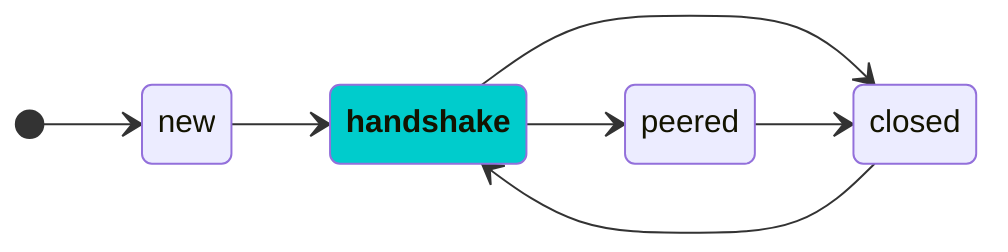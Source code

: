 stateDiagram-v2
    direction LR
    
    classDef currentState fill:#0CC,font-weight:bold,strike-width:2px

    [*] --> new
    new --> handshake:::currentState
    handshake --> closed
    handshake --> peered
    peered --> closed
    closed --> handshake